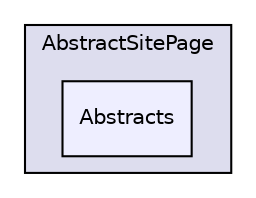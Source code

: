 digraph G {
  compound=true
  node [ fontsize=10, fontname="Helvetica"];
  edge [ labelfontsize=9, labelfontname="Helvetica"];
  subgraph clusterdir_32e1c9b36745556b16429b81fed955aa {
    graph [ bgcolor="#ddddee", pencolor="black", label="AbstractSitePage" fontname="Helvetica", fontsize=10, URL="dir_32e1c9b36745556b16429b81fed955aa.html"]
  dir_d516badb7faa0bfe6c2cc5865a4f2ffc [shape=box, label="Abstracts", style="filled", fillcolor="#eeeeff", pencolor="black", URL="dir_d516badb7faa0bfe6c2cc5865a4f2ffc.html"];
  }
}
